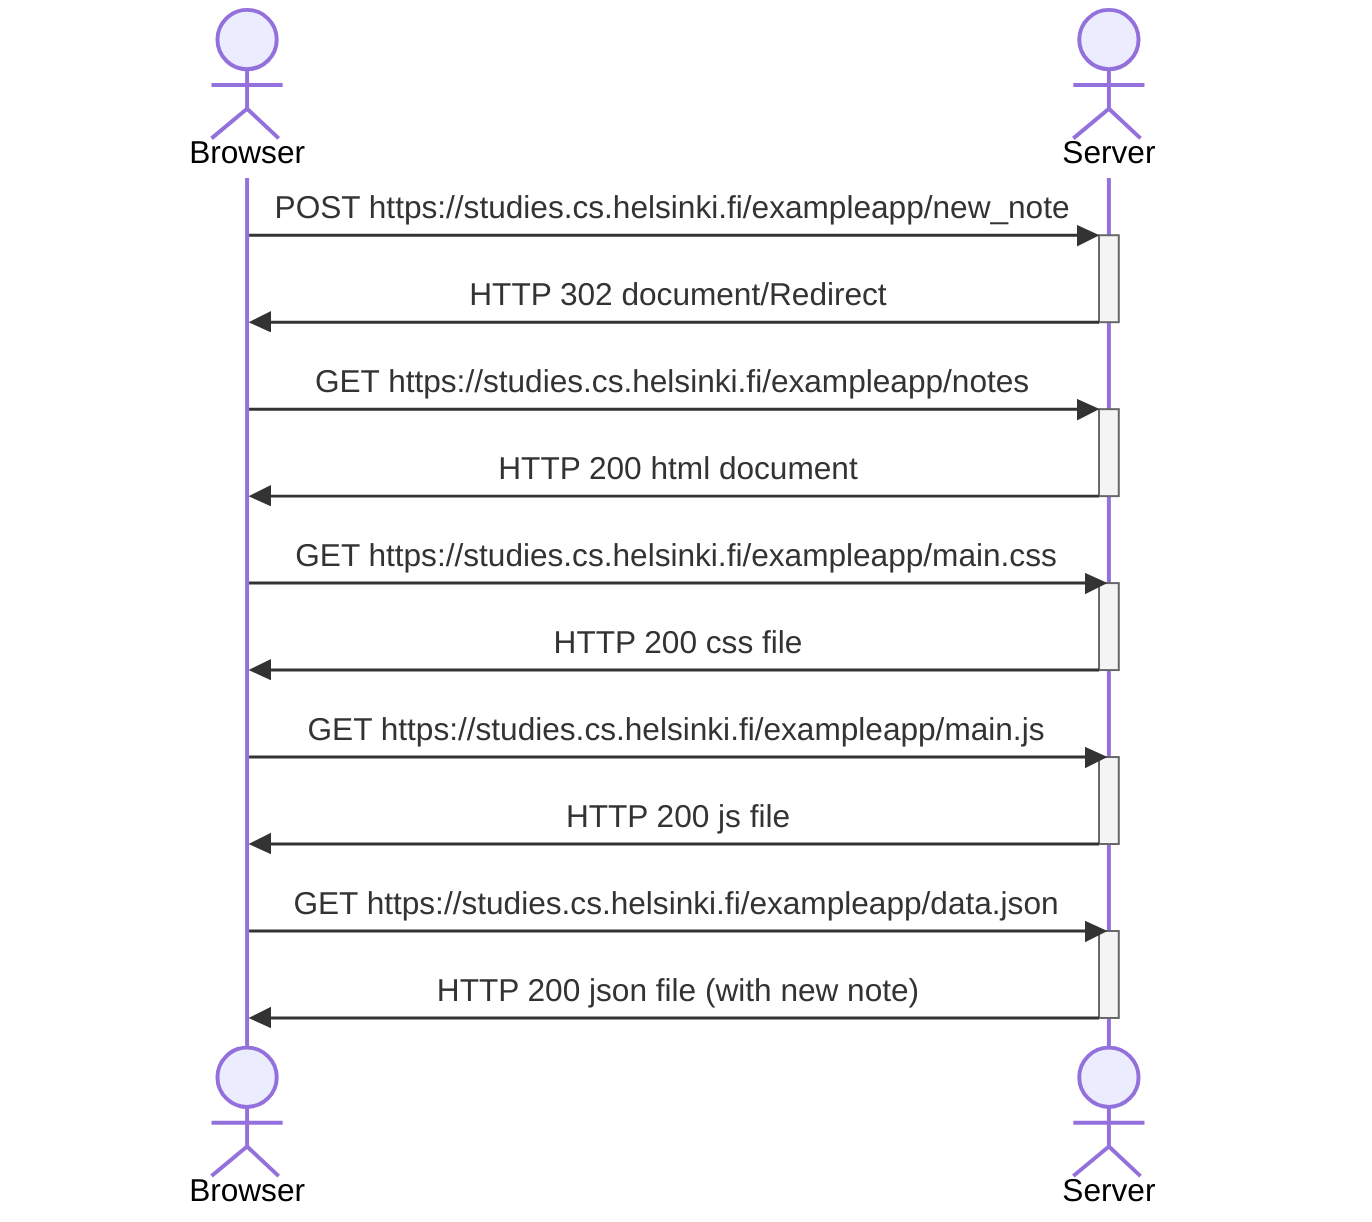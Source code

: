 sequenceDiagram
  actor Browser as Browser
  actor Server as Server
  

  Browser ->>+ Server: POST https://studies.cs.helsinki.fi/exampleapp/new_note
  Server ->>- Browser: HTTP 302 document/Redirect
  Browser ->>+ Server: GET https://studies.cs.helsinki.fi/exampleapp/notes
  Server ->> Browser: HTTP 200 html document
  deactivate Server
  Browser->>Server: GET https://studies.cs.helsinki.fi/exampleapp/main.css
  activate Server
  Server->> Browser: HTTP 200 css file
  deactivate Server
  Browser ->> Server: GET https://studies.cs.helsinki.fi/exampleapp/main.js
  activate Server
  Server ->> Browser: HTTP 200 js file
  deactivate Server
  Browser ->>Server:GET https://studies.cs.helsinki.fi/exampleapp/data.json
  activate Server
  Server ->>Browser: HTTP 200 json file (with new note)
  deactivate Server